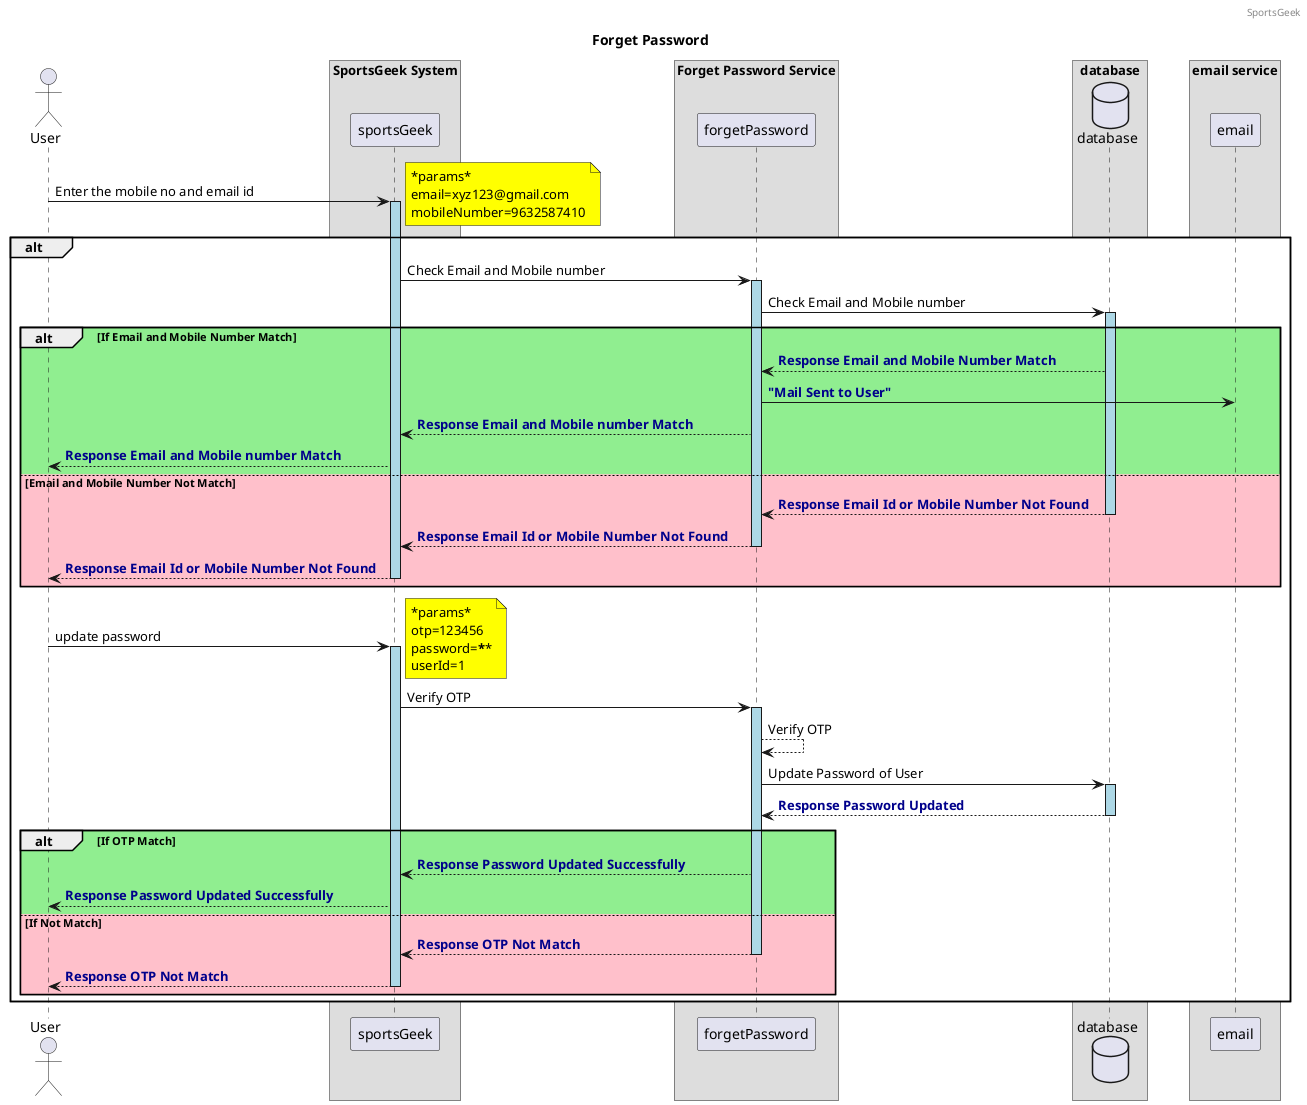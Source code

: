 @startuml
header SportsGeek
title Forget Password
skinparam ParticipantPadding 10
skinparam BoxPadding 20
actor User
box "SportsGeek System"
 participant sportsGeek
end box
box "Forget Password Service"
 participant forgetPassword
end box
box "database"
    database database
end box
box "email service"
    participant email
end box
User -> sportsGeek: Enter the mobile no and email id
activate sportsGeek #lightblue
alt #white
note right #yellow
    *params*
    email=xyz123@gmail.com
    mobileNumber=9632587410
    end note
    sportsGeek -> "forgetPassword" : Check Email and Mobile number
activate "forgetPassword" #lightblue
    forgetPassword -> "database" : Check Email and Mobile number
    activate "database" #lightblue
alt #lightgreen If Email and Mobile Number Match
"database" --> "forgetPassword" : <font color=darkblue><b>Response Email and Mobile Number Match
"forgetPassword" -> email : <font color=darkblue><b>"Mail Sent to User"
"forgetPassword" --> "sportsGeek" : <font color=darkblue><b>Response Email and Mobile number Match
"sportsGeek" --> User : <font color=darkblue><b>Response Email and Mobile number Match
else #pink Email and Mobile Number Not Match
"database" --> "forgetPassword" : <font color=darkblue><b>Response Email Id or Mobile Number Not Found
deactivate "database"
"forgetPassword" --> "sportsGeek" : <font color=darkblue><b>Response Email Id or Mobile Number Not Found
deactivate "forgetPassword"
"sportsGeek" --> User : <font color=darkblue><b>Response Email Id or Mobile Number Not Found
deactivate "sportsGeek"
end alt


User -> "sportsGeek": update password
activate sportsGeek #lightblue
note right #yellow
    *params*
    otp=123456
    password=******
    userId=1
    end note
    "sportsGeek" -> "forgetPassword" : Verify OTP
    activate "forgetPassword" #lightblue
    "forgetPassword" --> "forgetPassword" : Verify OTP
     forgetPassword -> "database" : Update Password of User
     activate "database" #lightblue
     "database" --> "forgetPassword" : <font color=darkblue><b>Response Password Updated
     deactivate "database"
alt #lightgreen If OTP Match
"forgetPassword" --> "sportsGeek" : <font color=darkblue><b>Response Password Updated Successfully
    "sportsGeek" --> User : <font color=darkblue><b>Response Password Updated Successfully
else #pink If Not Match
"forgetPassword" --> "sportsGeek" : <font color=darkblue><b>Response OTP Not Match
deactivate "forgetPassword"
"sportsGeek" --> User : <font color=darkblue><b>Response OTP Not Match
deactivate "sportsGeek"
end alt
end alt
@enduml